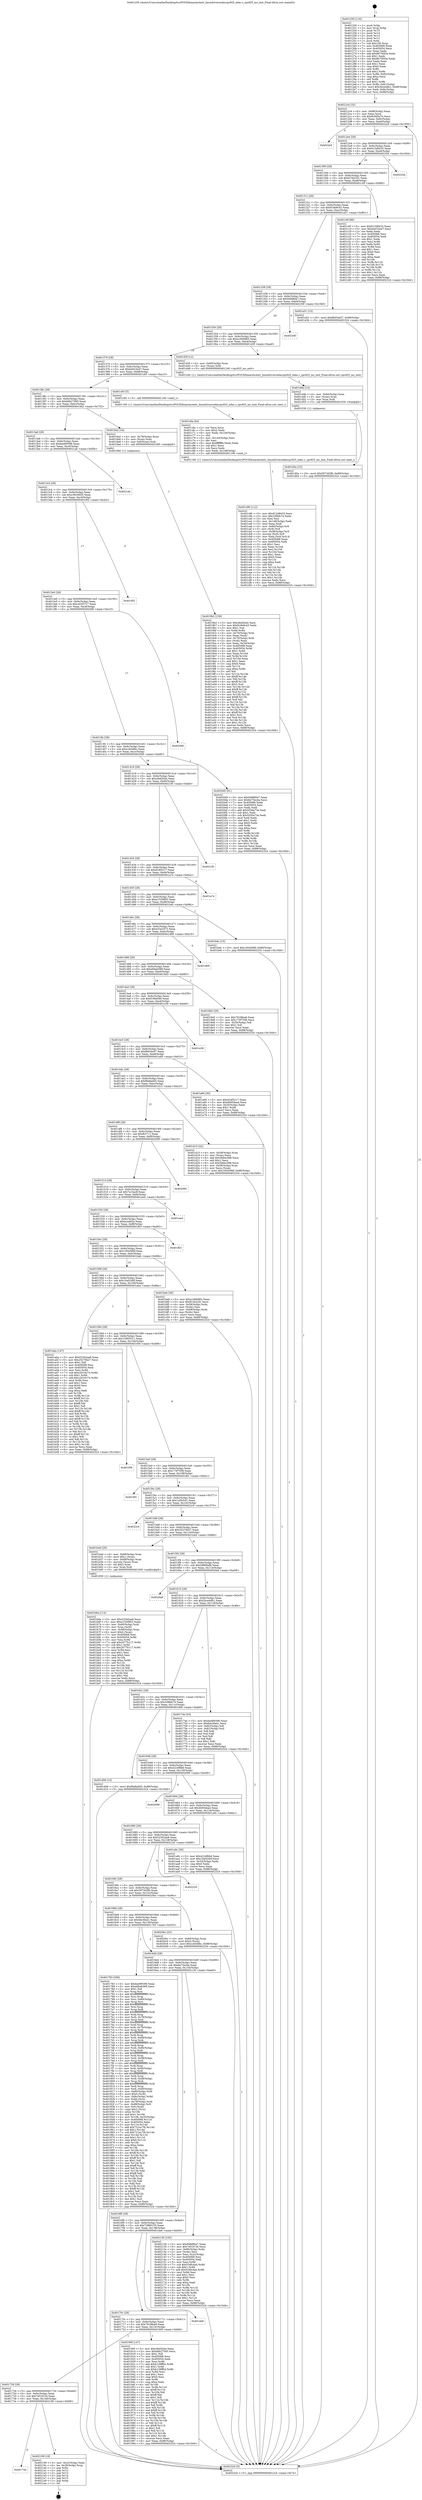 digraph "0x401250" {
  label = "0x401250 (/mnt/c/Users/mathe/Desktop/tcc/POCII/binaries/extr_linuxdriversedaccpc925_edac.c_cpc925_mc_exit_Final-ollvm.out::main(0))"
  labelloc = "t"
  node[shape=record]

  Entry [label="",width=0.3,height=0.3,shape=circle,fillcolor=black,style=filled]
  "0x4012c4" [label="{
     0x4012c4 [32]\l
     | [instrs]\l
     &nbsp;&nbsp;0x4012c4 \<+6\>: mov -0x88(%rbp),%eax\l
     &nbsp;&nbsp;0x4012ca \<+2\>: mov %eax,%ecx\l
     &nbsp;&nbsp;0x4012cc \<+6\>: sub $0x8c085a7b,%ecx\l
     &nbsp;&nbsp;0x4012d2 \<+6\>: mov %eax,-0x9c(%rbp)\l
     &nbsp;&nbsp;0x4012d8 \<+6\>: mov %ecx,-0xa0(%rbp)\l
     &nbsp;&nbsp;0x4012de \<+6\>: je 00000000004022e5 \<main+0x1095\>\l
  }"]
  "0x4022e5" [label="{
     0x4022e5\l
  }", style=dashed]
  "0x4012e4" [label="{
     0x4012e4 [28]\l
     | [instrs]\l
     &nbsp;&nbsp;0x4012e4 \<+5\>: jmp 00000000004012e9 \<main+0x99\>\l
     &nbsp;&nbsp;0x4012e9 \<+6\>: mov -0x9c(%rbp),%eax\l
     &nbsp;&nbsp;0x4012ef \<+5\>: sub $0x912d8433,%eax\l
     &nbsp;&nbsp;0x4012f4 \<+6\>: mov %eax,-0xa4(%rbp)\l
     &nbsp;&nbsp;0x4012fa \<+6\>: je 000000000040225d \<main+0x100d\>\l
  }"]
  Exit [label="",width=0.3,height=0.3,shape=circle,fillcolor=black,style=filled,peripheries=2]
  "0x40225d" [label="{
     0x40225d\l
  }", style=dashed]
  "0x401300" [label="{
     0x401300 [28]\l
     | [instrs]\l
     &nbsp;&nbsp;0x401300 \<+5\>: jmp 0000000000401305 \<main+0xb5\>\l
     &nbsp;&nbsp;0x401305 \<+6\>: mov -0x9c(%rbp),%eax\l
     &nbsp;&nbsp;0x40130b \<+5\>: sub $0x915b22f1,%eax\l
     &nbsp;&nbsp;0x401310 \<+6\>: mov %eax,-0xa8(%rbp)\l
     &nbsp;&nbsp;0x401316 \<+6\>: je 0000000000401c0f \<main+0x9bf\>\l
  }"]
  "0x401744" [label="{
     0x401744\l
  }", style=dashed]
  "0x401c0f" [label="{
     0x401c0f [86]\l
     | [instrs]\l
     &nbsp;&nbsp;0x401c0f \<+5\>: mov $0x912d8433,%eax\l
     &nbsp;&nbsp;0x401c14 \<+5\>: mov $0xb4d10a47,%ecx\l
     &nbsp;&nbsp;0x401c19 \<+2\>: xor %edx,%edx\l
     &nbsp;&nbsp;0x401c1b \<+7\>: mov 0x405068,%esi\l
     &nbsp;&nbsp;0x401c22 \<+7\>: mov 0x405054,%edi\l
     &nbsp;&nbsp;0x401c29 \<+3\>: sub $0x1,%edx\l
     &nbsp;&nbsp;0x401c2c \<+3\>: mov %esi,%r8d\l
     &nbsp;&nbsp;0x401c2f \<+3\>: add %edx,%r8d\l
     &nbsp;&nbsp;0x401c32 \<+4\>: imul %r8d,%esi\l
     &nbsp;&nbsp;0x401c36 \<+3\>: and $0x1,%esi\l
     &nbsp;&nbsp;0x401c39 \<+3\>: cmp $0x0,%esi\l
     &nbsp;&nbsp;0x401c3c \<+4\>: sete %r9b\l
     &nbsp;&nbsp;0x401c40 \<+3\>: cmp $0xa,%edi\l
     &nbsp;&nbsp;0x401c43 \<+4\>: setl %r10b\l
     &nbsp;&nbsp;0x401c47 \<+3\>: mov %r9b,%r11b\l
     &nbsp;&nbsp;0x401c4a \<+3\>: and %r10b,%r11b\l
     &nbsp;&nbsp;0x401c4d \<+3\>: xor %r10b,%r9b\l
     &nbsp;&nbsp;0x401c50 \<+3\>: or %r9b,%r11b\l
     &nbsp;&nbsp;0x401c53 \<+4\>: test $0x1,%r11b\l
     &nbsp;&nbsp;0x401c57 \<+3\>: cmovne %ecx,%eax\l
     &nbsp;&nbsp;0x401c5a \<+6\>: mov %eax,-0x88(%rbp)\l
     &nbsp;&nbsp;0x401c60 \<+5\>: jmp 0000000000402324 \<main+0x10d4\>\l
  }"]
  "0x40131c" [label="{
     0x40131c [28]\l
     | [instrs]\l
     &nbsp;&nbsp;0x40131c \<+5\>: jmp 0000000000401321 \<main+0xd1\>\l
     &nbsp;&nbsp;0x401321 \<+6\>: mov -0x9c(%rbp),%eax\l
     &nbsp;&nbsp;0x401327 \<+5\>: sub $0x918e9c43,%eax\l
     &nbsp;&nbsp;0x40132c \<+6\>: mov %eax,-0xac(%rbp)\l
     &nbsp;&nbsp;0x401332 \<+6\>: je 0000000000401a51 \<main+0x801\>\l
  }"]
  "0x402199" [label="{
     0x402199 [18]\l
     | [instrs]\l
     &nbsp;&nbsp;0x402199 \<+3\>: mov -0x2c(%rbp),%eax\l
     &nbsp;&nbsp;0x40219c \<+4\>: lea -0x28(%rbp),%rsp\l
     &nbsp;&nbsp;0x4021a0 \<+1\>: pop %rbx\l
     &nbsp;&nbsp;0x4021a1 \<+2\>: pop %r12\l
     &nbsp;&nbsp;0x4021a3 \<+2\>: pop %r13\l
     &nbsp;&nbsp;0x4021a5 \<+2\>: pop %r14\l
     &nbsp;&nbsp;0x4021a7 \<+2\>: pop %r15\l
     &nbsp;&nbsp;0x4021a9 \<+1\>: pop %rbp\l
     &nbsp;&nbsp;0x4021aa \<+1\>: ret\l
  }"]
  "0x401a51" [label="{
     0x401a51 [15]\l
     | [instrs]\l
     &nbsp;&nbsp;0x401a51 \<+10\>: movl $0xf8454e57,-0x88(%rbp)\l
     &nbsp;&nbsp;0x401a5b \<+5\>: jmp 0000000000402324 \<main+0x10d4\>\l
  }"]
  "0x401338" [label="{
     0x401338 [28]\l
     | [instrs]\l
     &nbsp;&nbsp;0x401338 \<+5\>: jmp 000000000040133d \<main+0xed\>\l
     &nbsp;&nbsp;0x40133d \<+6\>: mov -0x9c(%rbp),%eax\l
     &nbsp;&nbsp;0x401343 \<+5\>: sub $0x94fd80a7,%eax\l
     &nbsp;&nbsp;0x401348 \<+6\>: mov %eax,-0xb0(%rbp)\l
     &nbsp;&nbsp;0x40134e \<+6\>: je 000000000040230f \<main+0x10bf\>\l
  }"]
  "0x401d5a" [label="{
     0x401d5a [15]\l
     | [instrs]\l
     &nbsp;&nbsp;0x401d5a \<+10\>: movl $0x5973d2f6,-0x88(%rbp)\l
     &nbsp;&nbsp;0x401d64 \<+5\>: jmp 0000000000402324 \<main+0x10d4\>\l
  }"]
  "0x40230f" [label="{
     0x40230f\l
  }", style=dashed]
  "0x401354" [label="{
     0x401354 [28]\l
     | [instrs]\l
     &nbsp;&nbsp;0x401354 \<+5\>: jmp 0000000000401359 \<main+0x109\>\l
     &nbsp;&nbsp;0x401359 \<+6\>: mov -0x9c(%rbp),%eax\l
     &nbsp;&nbsp;0x40135f \<+5\>: sub $0xa1606965,%eax\l
     &nbsp;&nbsp;0x401364 \<+6\>: mov %eax,-0xb4(%rbp)\l
     &nbsp;&nbsp;0x40136a \<+6\>: je 0000000000401d3f \<main+0xaef\>\l
  }"]
  "0x401d4b" [label="{
     0x401d4b [15]\l
     | [instrs]\l
     &nbsp;&nbsp;0x401d4b \<+4\>: mov -0x60(%rbp),%rax\l
     &nbsp;&nbsp;0x401d4f \<+3\>: mov (%rax),%rax\l
     &nbsp;&nbsp;0x401d52 \<+3\>: mov %rax,%rdi\l
     &nbsp;&nbsp;0x401d55 \<+5\>: call 0000000000401030 \<free@plt\>\l
     | [calls]\l
     &nbsp;&nbsp;0x401030 \{1\} (unknown)\l
  }"]
  "0x401d3f" [label="{
     0x401d3f [12]\l
     | [instrs]\l
     &nbsp;&nbsp;0x401d3f \<+4\>: mov -0x60(%rbp),%rax\l
     &nbsp;&nbsp;0x401d43 \<+3\>: mov (%rax),%rdi\l
     &nbsp;&nbsp;0x401d46 \<+5\>: call 0000000000401240 \<cpc925_mc_exit\>\l
     | [calls]\l
     &nbsp;&nbsp;0x401240 \{1\} (/mnt/c/Users/mathe/Desktop/tcc/POCII/binaries/extr_linuxdriversedaccpc925_edac.c_cpc925_mc_exit_Final-ollvm.out::cpc925_mc_exit)\l
  }"]
  "0x401370" [label="{
     0x401370 [28]\l
     | [instrs]\l
     &nbsp;&nbsp;0x401370 \<+5\>: jmp 0000000000401375 \<main+0x125\>\l
     &nbsp;&nbsp;0x401375 \<+6\>: mov -0x9c(%rbp),%eax\l
     &nbsp;&nbsp;0x40137b \<+5\>: sub $0xb4d10a47,%eax\l
     &nbsp;&nbsp;0x401380 \<+6\>: mov %eax,-0xb8(%rbp)\l
     &nbsp;&nbsp;0x401386 \<+6\>: je 0000000000401c65 \<main+0xa15\>\l
  }"]
  "0x401c96" [label="{
     0x401c96 [112]\l
     | [instrs]\l
     &nbsp;&nbsp;0x401c96 \<+5\>: mov $0x912d8433,%ecx\l
     &nbsp;&nbsp;0x401c9b \<+5\>: mov $0x338bfc7e,%edx\l
     &nbsp;&nbsp;0x401ca0 \<+2\>: xor %esi,%esi\l
     &nbsp;&nbsp;0x401ca2 \<+6\>: mov -0x148(%rbp),%edi\l
     &nbsp;&nbsp;0x401ca8 \<+3\>: imul %eax,%edi\l
     &nbsp;&nbsp;0x401cab \<+4\>: mov -0x60(%rbp),%r8\l
     &nbsp;&nbsp;0x401caf \<+3\>: mov (%r8),%r8\l
     &nbsp;&nbsp;0x401cb2 \<+4\>: mov -0x58(%rbp),%r9\l
     &nbsp;&nbsp;0x401cb6 \<+3\>: movslq (%r9),%r9\l
     &nbsp;&nbsp;0x401cb9 \<+4\>: mov %edi,(%r8,%r9,4)\l
     &nbsp;&nbsp;0x401cbd \<+7\>: mov 0x405068,%eax\l
     &nbsp;&nbsp;0x401cc4 \<+7\>: mov 0x405054,%edi\l
     &nbsp;&nbsp;0x401ccb \<+3\>: sub $0x1,%esi\l
     &nbsp;&nbsp;0x401cce \<+3\>: mov %eax,%r10d\l
     &nbsp;&nbsp;0x401cd1 \<+3\>: add %esi,%r10d\l
     &nbsp;&nbsp;0x401cd4 \<+4\>: imul %r10d,%eax\l
     &nbsp;&nbsp;0x401cd8 \<+3\>: and $0x1,%eax\l
     &nbsp;&nbsp;0x401cdb \<+3\>: cmp $0x0,%eax\l
     &nbsp;&nbsp;0x401cde \<+4\>: sete %r11b\l
     &nbsp;&nbsp;0x401ce2 \<+3\>: cmp $0xa,%edi\l
     &nbsp;&nbsp;0x401ce5 \<+3\>: setl %bl\l
     &nbsp;&nbsp;0x401ce8 \<+3\>: mov %r11b,%r14b\l
     &nbsp;&nbsp;0x401ceb \<+3\>: and %bl,%r14b\l
     &nbsp;&nbsp;0x401cee \<+3\>: xor %bl,%r11b\l
     &nbsp;&nbsp;0x401cf1 \<+3\>: or %r11b,%r14b\l
     &nbsp;&nbsp;0x401cf4 \<+4\>: test $0x1,%r14b\l
     &nbsp;&nbsp;0x401cf8 \<+3\>: cmovne %edx,%ecx\l
     &nbsp;&nbsp;0x401cfb \<+6\>: mov %ecx,-0x88(%rbp)\l
     &nbsp;&nbsp;0x401d01 \<+5\>: jmp 0000000000402324 \<main+0x10d4\>\l
  }"]
  "0x401c65" [label="{
     0x401c65 [5]\l
     | [instrs]\l
     &nbsp;&nbsp;0x401c65 \<+5\>: call 0000000000401160 \<next_i\>\l
     | [calls]\l
     &nbsp;&nbsp;0x401160 \{1\} (/mnt/c/Users/mathe/Desktop/tcc/POCII/binaries/extr_linuxdriversedaccpc925_edac.c_cpc925_mc_exit_Final-ollvm.out::next_i)\l
  }"]
  "0x40138c" [label="{
     0x40138c [28]\l
     | [instrs]\l
     &nbsp;&nbsp;0x40138c \<+5\>: jmp 0000000000401391 \<main+0x141\>\l
     &nbsp;&nbsp;0x401391 \<+6\>: mov -0x9c(%rbp),%eax\l
     &nbsp;&nbsp;0x401397 \<+5\>: sub $0xb6b27565,%eax\l
     &nbsp;&nbsp;0x40139c \<+6\>: mov %eax,-0xbc(%rbp)\l
     &nbsp;&nbsp;0x4013a2 \<+6\>: je 00000000004019a2 \<main+0x752\>\l
  }"]
  "0x401c6a" [label="{
     0x401c6a [44]\l
     | [instrs]\l
     &nbsp;&nbsp;0x401c6a \<+2\>: xor %ecx,%ecx\l
     &nbsp;&nbsp;0x401c6c \<+5\>: mov $0x2,%edx\l
     &nbsp;&nbsp;0x401c71 \<+6\>: mov %edx,-0x144(%rbp)\l
     &nbsp;&nbsp;0x401c77 \<+1\>: cltd\l
     &nbsp;&nbsp;0x401c78 \<+6\>: mov -0x144(%rbp),%esi\l
     &nbsp;&nbsp;0x401c7e \<+2\>: idiv %esi\l
     &nbsp;&nbsp;0x401c80 \<+6\>: imul $0xfffffffe,%edx,%edx\l
     &nbsp;&nbsp;0x401c86 \<+3\>: sub $0x1,%ecx\l
     &nbsp;&nbsp;0x401c89 \<+2\>: sub %ecx,%edx\l
     &nbsp;&nbsp;0x401c8b \<+6\>: mov %edx,-0x148(%rbp)\l
     &nbsp;&nbsp;0x401c91 \<+5\>: call 0000000000401160 \<next_i\>\l
     | [calls]\l
     &nbsp;&nbsp;0x401160 \{1\} (/mnt/c/Users/mathe/Desktop/tcc/POCII/binaries/extr_linuxdriversedaccpc925_edac.c_cpc925_mc_exit_Final-ollvm.out::next_i)\l
  }"]
  "0x4019a2" [label="{
     0x4019a2 [16]\l
     | [instrs]\l
     &nbsp;&nbsp;0x4019a2 \<+4\>: mov -0x78(%rbp),%rax\l
     &nbsp;&nbsp;0x4019a6 \<+3\>: mov (%rax),%rax\l
     &nbsp;&nbsp;0x4019a9 \<+4\>: mov 0x8(%rax),%rdi\l
     &nbsp;&nbsp;0x4019ad \<+5\>: call 0000000000401060 \<atoi@plt\>\l
     | [calls]\l
     &nbsp;&nbsp;0x401060 \{1\} (unknown)\l
  }"]
  "0x4013a8" [label="{
     0x4013a8 [28]\l
     | [instrs]\l
     &nbsp;&nbsp;0x4013a8 \<+5\>: jmp 00000000004013ad \<main+0x15d\>\l
     &nbsp;&nbsp;0x4013ad \<+6\>: mov -0x9c(%rbp),%eax\l
     &nbsp;&nbsp;0x4013b3 \<+5\>: sub $0xbed99396,%eax\l
     &nbsp;&nbsp;0x4013b8 \<+6\>: mov %eax,-0xc0(%rbp)\l
     &nbsp;&nbsp;0x4013be \<+6\>: je 00000000004021ab \<main+0xf5b\>\l
  }"]
  "0x401b6a" [label="{
     0x401b6a [114]\l
     | [instrs]\l
     &nbsp;&nbsp;0x401b6a \<+5\>: mov $0x52302ae8,%ecx\l
     &nbsp;&nbsp;0x401b6f \<+5\>: mov $0xe1529903,%edx\l
     &nbsp;&nbsp;0x401b74 \<+4\>: mov -0x60(%rbp),%rdi\l
     &nbsp;&nbsp;0x401b78 \<+3\>: mov %rax,(%rdi)\l
     &nbsp;&nbsp;0x401b7b \<+4\>: mov -0x58(%rbp),%rax\l
     &nbsp;&nbsp;0x401b7f \<+6\>: movl $0x0,(%rax)\l
     &nbsp;&nbsp;0x401b85 \<+7\>: mov 0x405068,%esi\l
     &nbsp;&nbsp;0x401b8c \<+8\>: mov 0x405054,%r8d\l
     &nbsp;&nbsp;0x401b94 \<+3\>: mov %esi,%r9d\l
     &nbsp;&nbsp;0x401b97 \<+7\>: add $0x2077b117,%r9d\l
     &nbsp;&nbsp;0x401b9e \<+4\>: sub $0x1,%r9d\l
     &nbsp;&nbsp;0x401ba2 \<+7\>: sub $0x2077b117,%r9d\l
     &nbsp;&nbsp;0x401ba9 \<+4\>: imul %r9d,%esi\l
     &nbsp;&nbsp;0x401bad \<+3\>: and $0x1,%esi\l
     &nbsp;&nbsp;0x401bb0 \<+3\>: cmp $0x0,%esi\l
     &nbsp;&nbsp;0x401bb3 \<+4\>: sete %r10b\l
     &nbsp;&nbsp;0x401bb7 \<+4\>: cmp $0xa,%r8d\l
     &nbsp;&nbsp;0x401bbb \<+4\>: setl %r11b\l
     &nbsp;&nbsp;0x401bbf \<+3\>: mov %r10b,%bl\l
     &nbsp;&nbsp;0x401bc2 \<+3\>: and %r11b,%bl\l
     &nbsp;&nbsp;0x401bc5 \<+3\>: xor %r11b,%r10b\l
     &nbsp;&nbsp;0x401bc8 \<+3\>: or %r10b,%bl\l
     &nbsp;&nbsp;0x401bcb \<+3\>: test $0x1,%bl\l
     &nbsp;&nbsp;0x401bce \<+3\>: cmovne %edx,%ecx\l
     &nbsp;&nbsp;0x401bd1 \<+6\>: mov %ecx,-0x88(%rbp)\l
     &nbsp;&nbsp;0x401bd7 \<+5\>: jmp 0000000000402324 \<main+0x10d4\>\l
  }"]
  "0x4021ab" [label="{
     0x4021ab\l
  }", style=dashed]
  "0x4013c4" [label="{
     0x4013c4 [28]\l
     | [instrs]\l
     &nbsp;&nbsp;0x4013c4 \<+5\>: jmp 00000000004013c9 \<main+0x179\>\l
     &nbsp;&nbsp;0x4013c9 \<+6\>: mov -0x9c(%rbp),%eax\l
     &nbsp;&nbsp;0x4013cf \<+5\>: sub $0xc3634925,%eax\l
     &nbsp;&nbsp;0x4013d4 \<+6\>: mov %eax,-0xc4(%rbp)\l
     &nbsp;&nbsp;0x4013da \<+6\>: je 0000000000401f02 \<main+0xcb2\>\l
  }"]
  "0x4019b2" [label="{
     0x4019b2 [159]\l
     | [instrs]\l
     &nbsp;&nbsp;0x4019b2 \<+5\>: mov $0xcfed2b44,%ecx\l
     &nbsp;&nbsp;0x4019b7 \<+5\>: mov $0x918e9c43,%edx\l
     &nbsp;&nbsp;0x4019bc \<+3\>: mov $0x1,%sil\l
     &nbsp;&nbsp;0x4019bf \<+3\>: xor %r8d,%r8d\l
     &nbsp;&nbsp;0x4019c2 \<+4\>: mov -0x70(%rbp),%rdi\l
     &nbsp;&nbsp;0x4019c6 \<+2\>: mov %eax,(%rdi)\l
     &nbsp;&nbsp;0x4019c8 \<+4\>: mov -0x70(%rbp),%rdi\l
     &nbsp;&nbsp;0x4019cc \<+2\>: mov (%rdi),%eax\l
     &nbsp;&nbsp;0x4019ce \<+3\>: mov %eax,-0x34(%rbp)\l
     &nbsp;&nbsp;0x4019d1 \<+7\>: mov 0x405068,%eax\l
     &nbsp;&nbsp;0x4019d8 \<+8\>: mov 0x405054,%r9d\l
     &nbsp;&nbsp;0x4019e0 \<+4\>: sub $0x1,%r8d\l
     &nbsp;&nbsp;0x4019e4 \<+3\>: mov %eax,%r10d\l
     &nbsp;&nbsp;0x4019e7 \<+3\>: add %r8d,%r10d\l
     &nbsp;&nbsp;0x4019ea \<+4\>: imul %r10d,%eax\l
     &nbsp;&nbsp;0x4019ee \<+3\>: and $0x1,%eax\l
     &nbsp;&nbsp;0x4019f1 \<+3\>: cmp $0x0,%eax\l
     &nbsp;&nbsp;0x4019f4 \<+4\>: sete %r11b\l
     &nbsp;&nbsp;0x4019f8 \<+4\>: cmp $0xa,%r9d\l
     &nbsp;&nbsp;0x4019fc \<+3\>: setl %bl\l
     &nbsp;&nbsp;0x4019ff \<+3\>: mov %r11b,%r14b\l
     &nbsp;&nbsp;0x401a02 \<+4\>: xor $0xff,%r14b\l
     &nbsp;&nbsp;0x401a06 \<+3\>: mov %bl,%r15b\l
     &nbsp;&nbsp;0x401a09 \<+4\>: xor $0xff,%r15b\l
     &nbsp;&nbsp;0x401a0d \<+4\>: xor $0x1,%sil\l
     &nbsp;&nbsp;0x401a11 \<+3\>: mov %r14b,%r12b\l
     &nbsp;&nbsp;0x401a14 \<+4\>: and $0xff,%r12b\l
     &nbsp;&nbsp;0x401a18 \<+3\>: and %sil,%r11b\l
     &nbsp;&nbsp;0x401a1b \<+3\>: mov %r15b,%r13b\l
     &nbsp;&nbsp;0x401a1e \<+4\>: and $0xff,%r13b\l
     &nbsp;&nbsp;0x401a22 \<+3\>: and %sil,%bl\l
     &nbsp;&nbsp;0x401a25 \<+3\>: or %r11b,%r12b\l
     &nbsp;&nbsp;0x401a28 \<+3\>: or %bl,%r13b\l
     &nbsp;&nbsp;0x401a2b \<+3\>: xor %r13b,%r12b\l
     &nbsp;&nbsp;0x401a2e \<+3\>: or %r15b,%r14b\l
     &nbsp;&nbsp;0x401a31 \<+4\>: xor $0xff,%r14b\l
     &nbsp;&nbsp;0x401a35 \<+4\>: or $0x1,%sil\l
     &nbsp;&nbsp;0x401a39 \<+3\>: and %sil,%r14b\l
     &nbsp;&nbsp;0x401a3c \<+3\>: or %r14b,%r12b\l
     &nbsp;&nbsp;0x401a3f \<+4\>: test $0x1,%r12b\l
     &nbsp;&nbsp;0x401a43 \<+3\>: cmovne %edx,%ecx\l
     &nbsp;&nbsp;0x401a46 \<+6\>: mov %ecx,-0x88(%rbp)\l
     &nbsp;&nbsp;0x401a4c \<+5\>: jmp 0000000000402324 \<main+0x10d4\>\l
  }"]
  "0x401f02" [label="{
     0x401f02\l
  }", style=dashed]
  "0x4013e0" [label="{
     0x4013e0 [28]\l
     | [instrs]\l
     &nbsp;&nbsp;0x4013e0 \<+5\>: jmp 00000000004013e5 \<main+0x195\>\l
     &nbsp;&nbsp;0x4013e5 \<+6\>: mov -0x9c(%rbp),%eax\l
     &nbsp;&nbsp;0x4013eb \<+5\>: sub $0xc42057c7,%eax\l
     &nbsp;&nbsp;0x4013f0 \<+6\>: mov %eax,-0xc8(%rbp)\l
     &nbsp;&nbsp;0x4013f6 \<+6\>: je 000000000040206f \<main+0xe1f\>\l
  }"]
  "0x401728" [label="{
     0x401728 [28]\l
     | [instrs]\l
     &nbsp;&nbsp;0x401728 \<+5\>: jmp 000000000040172d \<main+0x4dd\>\l
     &nbsp;&nbsp;0x40172d \<+6\>: mov -0x9c(%rbp),%eax\l
     &nbsp;&nbsp;0x401733 \<+5\>: sub $0x7ef19134,%eax\l
     &nbsp;&nbsp;0x401738 \<+6\>: mov %eax,-0x140(%rbp)\l
     &nbsp;&nbsp;0x40173e \<+6\>: je 0000000000402199 \<main+0xf49\>\l
  }"]
  "0x40206f" [label="{
     0x40206f\l
  }", style=dashed]
  "0x4013fc" [label="{
     0x4013fc [28]\l
     | [instrs]\l
     &nbsp;&nbsp;0x4013fc \<+5\>: jmp 0000000000401401 \<main+0x1b1\>\l
     &nbsp;&nbsp;0x401401 \<+6\>: mov -0x9c(%rbp),%eax\l
     &nbsp;&nbsp;0x401407 \<+5\>: sub $0xccb54fbc,%eax\l
     &nbsp;&nbsp;0x40140c \<+6\>: mov %eax,-0xcc(%rbp)\l
     &nbsp;&nbsp;0x401412 \<+6\>: je 00000000004020d5 \<main+0xe85\>\l
  }"]
  "0x40190f" [label="{
     0x40190f [147]\l
     | [instrs]\l
     &nbsp;&nbsp;0x40190f \<+5\>: mov $0xcfed2b44,%eax\l
     &nbsp;&nbsp;0x401914 \<+5\>: mov $0xb6b27565,%ecx\l
     &nbsp;&nbsp;0x401919 \<+2\>: mov $0x1,%dl\l
     &nbsp;&nbsp;0x40191b \<+7\>: mov 0x405068,%esi\l
     &nbsp;&nbsp;0x401922 \<+7\>: mov 0x405054,%edi\l
     &nbsp;&nbsp;0x401929 \<+3\>: mov %esi,%r8d\l
     &nbsp;&nbsp;0x40192c \<+7\>: add $0xb138ffb4,%r8d\l
     &nbsp;&nbsp;0x401933 \<+4\>: sub $0x1,%r8d\l
     &nbsp;&nbsp;0x401937 \<+7\>: sub $0xb138ffb4,%r8d\l
     &nbsp;&nbsp;0x40193e \<+4\>: imul %r8d,%esi\l
     &nbsp;&nbsp;0x401942 \<+3\>: and $0x1,%esi\l
     &nbsp;&nbsp;0x401945 \<+3\>: cmp $0x0,%esi\l
     &nbsp;&nbsp;0x401948 \<+4\>: sete %r9b\l
     &nbsp;&nbsp;0x40194c \<+3\>: cmp $0xa,%edi\l
     &nbsp;&nbsp;0x40194f \<+4\>: setl %r10b\l
     &nbsp;&nbsp;0x401953 \<+3\>: mov %r9b,%r11b\l
     &nbsp;&nbsp;0x401956 \<+4\>: xor $0xff,%r11b\l
     &nbsp;&nbsp;0x40195a \<+3\>: mov %r10b,%bl\l
     &nbsp;&nbsp;0x40195d \<+3\>: xor $0xff,%bl\l
     &nbsp;&nbsp;0x401960 \<+3\>: xor $0x1,%dl\l
     &nbsp;&nbsp;0x401963 \<+3\>: mov %r11b,%r14b\l
     &nbsp;&nbsp;0x401966 \<+4\>: and $0xff,%r14b\l
     &nbsp;&nbsp;0x40196a \<+3\>: and %dl,%r9b\l
     &nbsp;&nbsp;0x40196d \<+3\>: mov %bl,%r15b\l
     &nbsp;&nbsp;0x401970 \<+4\>: and $0xff,%r15b\l
     &nbsp;&nbsp;0x401974 \<+3\>: and %dl,%r10b\l
     &nbsp;&nbsp;0x401977 \<+3\>: or %r9b,%r14b\l
     &nbsp;&nbsp;0x40197a \<+3\>: or %r10b,%r15b\l
     &nbsp;&nbsp;0x40197d \<+3\>: xor %r15b,%r14b\l
     &nbsp;&nbsp;0x401980 \<+3\>: or %bl,%r11b\l
     &nbsp;&nbsp;0x401983 \<+4\>: xor $0xff,%r11b\l
     &nbsp;&nbsp;0x401987 \<+3\>: or $0x1,%dl\l
     &nbsp;&nbsp;0x40198a \<+3\>: and %dl,%r11b\l
     &nbsp;&nbsp;0x40198d \<+3\>: or %r11b,%r14b\l
     &nbsp;&nbsp;0x401990 \<+4\>: test $0x1,%r14b\l
     &nbsp;&nbsp;0x401994 \<+3\>: cmovne %ecx,%eax\l
     &nbsp;&nbsp;0x401997 \<+6\>: mov %eax,-0x88(%rbp)\l
     &nbsp;&nbsp;0x40199d \<+5\>: jmp 0000000000402324 \<main+0x10d4\>\l
  }"]
  "0x4020d5" [label="{
     0x4020d5 [91]\l
     | [instrs]\l
     &nbsp;&nbsp;0x4020d5 \<+5\>: mov $0x94fd80a7,%eax\l
     &nbsp;&nbsp;0x4020da \<+5\>: mov $0x6e75ecba,%ecx\l
     &nbsp;&nbsp;0x4020df \<+7\>: mov 0x405068,%edx\l
     &nbsp;&nbsp;0x4020e6 \<+7\>: mov 0x405054,%esi\l
     &nbsp;&nbsp;0x4020ed \<+2\>: mov %edx,%edi\l
     &nbsp;&nbsp;0x4020ef \<+6\>: add $0x5550a73e,%edi\l
     &nbsp;&nbsp;0x4020f5 \<+3\>: sub $0x1,%edi\l
     &nbsp;&nbsp;0x4020f8 \<+6\>: sub $0x5550a73e,%edi\l
     &nbsp;&nbsp;0x4020fe \<+3\>: imul %edi,%edx\l
     &nbsp;&nbsp;0x402101 \<+3\>: and $0x1,%edx\l
     &nbsp;&nbsp;0x402104 \<+3\>: cmp $0x0,%edx\l
     &nbsp;&nbsp;0x402107 \<+4\>: sete %r8b\l
     &nbsp;&nbsp;0x40210b \<+3\>: cmp $0xa,%esi\l
     &nbsp;&nbsp;0x40210e \<+4\>: setl %r9b\l
     &nbsp;&nbsp;0x402112 \<+3\>: mov %r8b,%r10b\l
     &nbsp;&nbsp;0x402115 \<+3\>: and %r9b,%r10b\l
     &nbsp;&nbsp;0x402118 \<+3\>: xor %r9b,%r8b\l
     &nbsp;&nbsp;0x40211b \<+3\>: or %r8b,%r10b\l
     &nbsp;&nbsp;0x40211e \<+4\>: test $0x1,%r10b\l
     &nbsp;&nbsp;0x402122 \<+3\>: cmovne %ecx,%eax\l
     &nbsp;&nbsp;0x402125 \<+6\>: mov %eax,-0x88(%rbp)\l
     &nbsp;&nbsp;0x40212b \<+5\>: jmp 0000000000402324 \<main+0x10d4\>\l
  }"]
  "0x401418" [label="{
     0x401418 [28]\l
     | [instrs]\l
     &nbsp;&nbsp;0x401418 \<+5\>: jmp 000000000040141d \<main+0x1cd\>\l
     &nbsp;&nbsp;0x40141d \<+6\>: mov -0x9c(%rbp),%eax\l
     &nbsp;&nbsp;0x401423 \<+5\>: sub $0xcfed2b44,%eax\l
     &nbsp;&nbsp;0x401428 \<+6\>: mov %eax,-0xd0(%rbp)\l
     &nbsp;&nbsp;0x40142e \<+6\>: je 00000000004021f0 \<main+0xfa0\>\l
  }"]
  "0x40170c" [label="{
     0x40170c [28]\l
     | [instrs]\l
     &nbsp;&nbsp;0x40170c \<+5\>: jmp 0000000000401711 \<main+0x4c1\>\l
     &nbsp;&nbsp;0x401711 \<+6\>: mov -0x9c(%rbp),%eax\l
     &nbsp;&nbsp;0x401717 \<+5\>: sub $0x791f6ba9,%eax\l
     &nbsp;&nbsp;0x40171c \<+6\>: mov %eax,-0x13c(%rbp)\l
     &nbsp;&nbsp;0x401722 \<+6\>: je 000000000040190f \<main+0x6bf\>\l
  }"]
  "0x4021f0" [label="{
     0x4021f0\l
  }", style=dashed]
  "0x401434" [label="{
     0x401434 [28]\l
     | [instrs]\l
     &nbsp;&nbsp;0x401434 \<+5\>: jmp 0000000000401439 \<main+0x1e9\>\l
     &nbsp;&nbsp;0x401439 \<+6\>: mov -0x9c(%rbp),%eax\l
     &nbsp;&nbsp;0x40143f \<+5\>: sub $0xd24f5217,%eax\l
     &nbsp;&nbsp;0x401444 \<+6\>: mov %eax,-0xd4(%rbp)\l
     &nbsp;&nbsp;0x40144a \<+6\>: je 0000000000401a7e \<main+0x82e\>\l
  }"]
  "0x401da6" [label="{
     0x401da6\l
  }", style=dashed]
  "0x401a7e" [label="{
     0x401a7e\l
  }", style=dashed]
  "0x401450" [label="{
     0x401450 [28]\l
     | [instrs]\l
     &nbsp;&nbsp;0x401450 \<+5\>: jmp 0000000000401455 \<main+0x205\>\l
     &nbsp;&nbsp;0x401455 \<+6\>: mov -0x9c(%rbp),%eax\l
     &nbsp;&nbsp;0x40145b \<+5\>: sub $0xe1529903,%eax\l
     &nbsp;&nbsp;0x401460 \<+6\>: mov %eax,-0xd8(%rbp)\l
     &nbsp;&nbsp;0x401466 \<+6\>: je 0000000000401bdc \<main+0x98c\>\l
  }"]
  "0x4016f0" [label="{
     0x4016f0 [28]\l
     | [instrs]\l
     &nbsp;&nbsp;0x4016f0 \<+5\>: jmp 00000000004016f5 \<main+0x4a5\>\l
     &nbsp;&nbsp;0x4016f5 \<+6\>: mov -0x9c(%rbp),%eax\l
     &nbsp;&nbsp;0x4016fb \<+5\>: sub $0x72880155,%eax\l
     &nbsp;&nbsp;0x401700 \<+6\>: mov %eax,-0x138(%rbp)\l
     &nbsp;&nbsp;0x401706 \<+6\>: je 0000000000401da6 \<main+0xb56\>\l
  }"]
  "0x401bdc" [label="{
     0x401bdc [15]\l
     | [instrs]\l
     &nbsp;&nbsp;0x401bdc \<+10\>: movl $0x1004596f,-0x88(%rbp)\l
     &nbsp;&nbsp;0x401be6 \<+5\>: jmp 0000000000402324 \<main+0x10d4\>\l
  }"]
  "0x40146c" [label="{
     0x40146c [28]\l
     | [instrs]\l
     &nbsp;&nbsp;0x40146c \<+5\>: jmp 0000000000401471 \<main+0x221\>\l
     &nbsp;&nbsp;0x401471 \<+6\>: mov -0x9c(%rbp),%eax\l
     &nbsp;&nbsp;0x401477 \<+5\>: sub $0xe33a3373,%eax\l
     &nbsp;&nbsp;0x40147c \<+6\>: mov %eax,-0xdc(%rbp)\l
     &nbsp;&nbsp;0x401482 \<+6\>: je 0000000000401d69 \<main+0xb19\>\l
  }"]
  "0x402130" [label="{
     0x402130 [105]\l
     | [instrs]\l
     &nbsp;&nbsp;0x402130 \<+5\>: mov $0x94fd80a7,%eax\l
     &nbsp;&nbsp;0x402135 \<+5\>: mov $0x7ef19134,%ecx\l
     &nbsp;&nbsp;0x40213a \<+4\>: mov -0x80(%rbp),%rdx\l
     &nbsp;&nbsp;0x40213e \<+2\>: mov (%rdx),%esi\l
     &nbsp;&nbsp;0x402140 \<+3\>: mov %esi,-0x2c(%rbp)\l
     &nbsp;&nbsp;0x402143 \<+7\>: mov 0x405068,%esi\l
     &nbsp;&nbsp;0x40214a \<+7\>: mov 0x405054,%edi\l
     &nbsp;&nbsp;0x402151 \<+3\>: mov %esi,%r8d\l
     &nbsp;&nbsp;0x402154 \<+7\>: sub $0x534fc4a4,%r8d\l
     &nbsp;&nbsp;0x40215b \<+4\>: sub $0x1,%r8d\l
     &nbsp;&nbsp;0x40215f \<+7\>: add $0x534fc4a4,%r8d\l
     &nbsp;&nbsp;0x402166 \<+4\>: imul %r8d,%esi\l
     &nbsp;&nbsp;0x40216a \<+3\>: and $0x1,%esi\l
     &nbsp;&nbsp;0x40216d \<+3\>: cmp $0x0,%esi\l
     &nbsp;&nbsp;0x402170 \<+4\>: sete %r9b\l
     &nbsp;&nbsp;0x402174 \<+3\>: cmp $0xa,%edi\l
     &nbsp;&nbsp;0x402177 \<+4\>: setl %r10b\l
     &nbsp;&nbsp;0x40217b \<+3\>: mov %r9b,%r11b\l
     &nbsp;&nbsp;0x40217e \<+3\>: and %r10b,%r11b\l
     &nbsp;&nbsp;0x402181 \<+3\>: xor %r10b,%r9b\l
     &nbsp;&nbsp;0x402184 \<+3\>: or %r9b,%r11b\l
     &nbsp;&nbsp;0x402187 \<+4\>: test $0x1,%r11b\l
     &nbsp;&nbsp;0x40218b \<+3\>: cmovne %ecx,%eax\l
     &nbsp;&nbsp;0x40218e \<+6\>: mov %eax,-0x88(%rbp)\l
     &nbsp;&nbsp;0x402194 \<+5\>: jmp 0000000000402324 \<main+0x10d4\>\l
  }"]
  "0x401d69" [label="{
     0x401d69\l
  }", style=dashed]
  "0x401488" [label="{
     0x401488 [28]\l
     | [instrs]\l
     &nbsp;&nbsp;0x401488 \<+5\>: jmp 000000000040148d \<main+0x23d\>\l
     &nbsp;&nbsp;0x40148d \<+6\>: mov -0x9c(%rbp),%eax\l
     &nbsp;&nbsp;0x401493 \<+5\>: sub $0xe6bab589,%eax\l
     &nbsp;&nbsp;0x401498 \<+6\>: mov %eax,-0xe0(%rbp)\l
     &nbsp;&nbsp;0x40149e \<+6\>: je 00000000004018d3 \<main+0x683\>\l
  }"]
  "0x4016d4" [label="{
     0x4016d4 [28]\l
     | [instrs]\l
     &nbsp;&nbsp;0x4016d4 \<+5\>: jmp 00000000004016d9 \<main+0x489\>\l
     &nbsp;&nbsp;0x4016d9 \<+6\>: mov -0x9c(%rbp),%eax\l
     &nbsp;&nbsp;0x4016df \<+5\>: sub $0x6e75ecba,%eax\l
     &nbsp;&nbsp;0x4016e4 \<+6\>: mov %eax,-0x134(%rbp)\l
     &nbsp;&nbsp;0x4016ea \<+6\>: je 0000000000402130 \<main+0xee0\>\l
  }"]
  "0x4018d3" [label="{
     0x4018d3 [30]\l
     | [instrs]\l
     &nbsp;&nbsp;0x4018d3 \<+5\>: mov $0x791f6ba9,%eax\l
     &nbsp;&nbsp;0x4018d8 \<+5\>: mov $0x173f7558,%ecx\l
     &nbsp;&nbsp;0x4018dd \<+3\>: mov -0x35(%rbp),%dl\l
     &nbsp;&nbsp;0x4018e0 \<+3\>: test $0x1,%dl\l
     &nbsp;&nbsp;0x4018e3 \<+3\>: cmovne %ecx,%eax\l
     &nbsp;&nbsp;0x4018e6 \<+6\>: mov %eax,-0x88(%rbp)\l
     &nbsp;&nbsp;0x4018ec \<+5\>: jmp 0000000000402324 \<main+0x10d4\>\l
  }"]
  "0x4014a4" [label="{
     0x4014a4 [28]\l
     | [instrs]\l
     &nbsp;&nbsp;0x4014a4 \<+5\>: jmp 00000000004014a9 \<main+0x259\>\l
     &nbsp;&nbsp;0x4014a9 \<+6\>: mov -0x9c(%rbp),%eax\l
     &nbsp;&nbsp;0x4014af \<+5\>: sub $0xf199e040,%eax\l
     &nbsp;&nbsp;0x4014b4 \<+6\>: mov %eax,-0xe4(%rbp)\l
     &nbsp;&nbsp;0x4014ba \<+6\>: je 0000000000401e39 \<main+0xbe9\>\l
  }"]
  "0x401783" [label="{
     0x401783 [336]\l
     | [instrs]\l
     &nbsp;&nbsp;0x401783 \<+5\>: mov $0xbed99396,%eax\l
     &nbsp;&nbsp;0x401788 \<+5\>: mov $0xe6bab589,%ecx\l
     &nbsp;&nbsp;0x40178d \<+2\>: mov $0x1,%dl\l
     &nbsp;&nbsp;0x40178f \<+3\>: mov %rsp,%rsi\l
     &nbsp;&nbsp;0x401792 \<+4\>: add $0xfffffffffffffff0,%rsi\l
     &nbsp;&nbsp;0x401796 \<+3\>: mov %rsi,%rsp\l
     &nbsp;&nbsp;0x401799 \<+4\>: mov %rsi,-0x80(%rbp)\l
     &nbsp;&nbsp;0x40179d \<+3\>: mov %rsp,%rsi\l
     &nbsp;&nbsp;0x4017a0 \<+4\>: add $0xfffffffffffffff0,%rsi\l
     &nbsp;&nbsp;0x4017a4 \<+3\>: mov %rsi,%rsp\l
     &nbsp;&nbsp;0x4017a7 \<+3\>: mov %rsp,%rdi\l
     &nbsp;&nbsp;0x4017aa \<+4\>: add $0xfffffffffffffff0,%rdi\l
     &nbsp;&nbsp;0x4017ae \<+3\>: mov %rdi,%rsp\l
     &nbsp;&nbsp;0x4017b1 \<+4\>: mov %rdi,-0x78(%rbp)\l
     &nbsp;&nbsp;0x4017b5 \<+3\>: mov %rsp,%rdi\l
     &nbsp;&nbsp;0x4017b8 \<+4\>: add $0xfffffffffffffff0,%rdi\l
     &nbsp;&nbsp;0x4017bc \<+3\>: mov %rdi,%rsp\l
     &nbsp;&nbsp;0x4017bf \<+4\>: mov %rdi,-0x70(%rbp)\l
     &nbsp;&nbsp;0x4017c3 \<+3\>: mov %rsp,%rdi\l
     &nbsp;&nbsp;0x4017c6 \<+4\>: add $0xfffffffffffffff0,%rdi\l
     &nbsp;&nbsp;0x4017ca \<+3\>: mov %rdi,%rsp\l
     &nbsp;&nbsp;0x4017cd \<+4\>: mov %rdi,-0x68(%rbp)\l
     &nbsp;&nbsp;0x4017d1 \<+3\>: mov %rsp,%rdi\l
     &nbsp;&nbsp;0x4017d4 \<+4\>: add $0xfffffffffffffff0,%rdi\l
     &nbsp;&nbsp;0x4017d8 \<+3\>: mov %rdi,%rsp\l
     &nbsp;&nbsp;0x4017db \<+4\>: mov %rdi,-0x60(%rbp)\l
     &nbsp;&nbsp;0x4017df \<+3\>: mov %rsp,%rdi\l
     &nbsp;&nbsp;0x4017e2 \<+4\>: add $0xfffffffffffffff0,%rdi\l
     &nbsp;&nbsp;0x4017e6 \<+3\>: mov %rdi,%rsp\l
     &nbsp;&nbsp;0x4017e9 \<+4\>: mov %rdi,-0x58(%rbp)\l
     &nbsp;&nbsp;0x4017ed \<+3\>: mov %rsp,%rdi\l
     &nbsp;&nbsp;0x4017f0 \<+4\>: add $0xfffffffffffffff0,%rdi\l
     &nbsp;&nbsp;0x4017f4 \<+3\>: mov %rdi,%rsp\l
     &nbsp;&nbsp;0x4017f7 \<+4\>: mov %rdi,-0x50(%rbp)\l
     &nbsp;&nbsp;0x4017fb \<+3\>: mov %rsp,%rdi\l
     &nbsp;&nbsp;0x4017fe \<+4\>: add $0xfffffffffffffff0,%rdi\l
     &nbsp;&nbsp;0x401802 \<+3\>: mov %rdi,%rsp\l
     &nbsp;&nbsp;0x401805 \<+4\>: mov %rdi,-0x48(%rbp)\l
     &nbsp;&nbsp;0x401809 \<+3\>: mov %rsp,%rdi\l
     &nbsp;&nbsp;0x40180c \<+4\>: add $0xfffffffffffffff0,%rdi\l
     &nbsp;&nbsp;0x401810 \<+3\>: mov %rdi,%rsp\l
     &nbsp;&nbsp;0x401813 \<+4\>: mov %rdi,-0x40(%rbp)\l
     &nbsp;&nbsp;0x401817 \<+4\>: mov -0x80(%rbp),%rdi\l
     &nbsp;&nbsp;0x40181b \<+6\>: movl $0x0,(%rdi)\l
     &nbsp;&nbsp;0x401821 \<+7\>: mov -0x8c(%rbp),%r8d\l
     &nbsp;&nbsp;0x401828 \<+3\>: mov %r8d,(%rsi)\l
     &nbsp;&nbsp;0x40182b \<+4\>: mov -0x78(%rbp),%rdi\l
     &nbsp;&nbsp;0x40182f \<+7\>: mov -0x98(%rbp),%r9\l
     &nbsp;&nbsp;0x401836 \<+3\>: mov %r9,(%rdi)\l
     &nbsp;&nbsp;0x401839 \<+3\>: cmpl $0x2,(%rsi)\l
     &nbsp;&nbsp;0x40183c \<+4\>: setne %r10b\l
     &nbsp;&nbsp;0x401840 \<+4\>: and $0x1,%r10b\l
     &nbsp;&nbsp;0x401844 \<+4\>: mov %r10b,-0x35(%rbp)\l
     &nbsp;&nbsp;0x401848 \<+8\>: mov 0x405068,%r11d\l
     &nbsp;&nbsp;0x401850 \<+7\>: mov 0x405054,%ebx\l
     &nbsp;&nbsp;0x401857 \<+3\>: mov %r11d,%r14d\l
     &nbsp;&nbsp;0x40185a \<+7\>: add $0x721ac7f4,%r14d\l
     &nbsp;&nbsp;0x401861 \<+4\>: sub $0x1,%r14d\l
     &nbsp;&nbsp;0x401865 \<+7\>: sub $0x721ac7f4,%r14d\l
     &nbsp;&nbsp;0x40186c \<+4\>: imul %r14d,%r11d\l
     &nbsp;&nbsp;0x401870 \<+4\>: and $0x1,%r11d\l
     &nbsp;&nbsp;0x401874 \<+4\>: cmp $0x0,%r11d\l
     &nbsp;&nbsp;0x401878 \<+4\>: sete %r10b\l
     &nbsp;&nbsp;0x40187c \<+3\>: cmp $0xa,%ebx\l
     &nbsp;&nbsp;0x40187f \<+4\>: setl %r15b\l
     &nbsp;&nbsp;0x401883 \<+3\>: mov %r10b,%r12b\l
     &nbsp;&nbsp;0x401886 \<+4\>: xor $0xff,%r12b\l
     &nbsp;&nbsp;0x40188a \<+3\>: mov %r15b,%r13b\l
     &nbsp;&nbsp;0x40188d \<+4\>: xor $0xff,%r13b\l
     &nbsp;&nbsp;0x401891 \<+3\>: xor $0x1,%dl\l
     &nbsp;&nbsp;0x401894 \<+3\>: mov %r12b,%sil\l
     &nbsp;&nbsp;0x401897 \<+4\>: and $0xff,%sil\l
     &nbsp;&nbsp;0x40189b \<+3\>: and %dl,%r10b\l
     &nbsp;&nbsp;0x40189e \<+3\>: mov %r13b,%dil\l
     &nbsp;&nbsp;0x4018a1 \<+4\>: and $0xff,%dil\l
     &nbsp;&nbsp;0x4018a5 \<+3\>: and %dl,%r15b\l
     &nbsp;&nbsp;0x4018a8 \<+3\>: or %r10b,%sil\l
     &nbsp;&nbsp;0x4018ab \<+3\>: or %r15b,%dil\l
     &nbsp;&nbsp;0x4018ae \<+3\>: xor %dil,%sil\l
     &nbsp;&nbsp;0x4018b1 \<+3\>: or %r13b,%r12b\l
     &nbsp;&nbsp;0x4018b4 \<+4\>: xor $0xff,%r12b\l
     &nbsp;&nbsp;0x4018b8 \<+3\>: or $0x1,%dl\l
     &nbsp;&nbsp;0x4018bb \<+3\>: and %dl,%r12b\l
     &nbsp;&nbsp;0x4018be \<+3\>: or %r12b,%sil\l
     &nbsp;&nbsp;0x4018c1 \<+4\>: test $0x1,%sil\l
     &nbsp;&nbsp;0x4018c5 \<+3\>: cmovne %ecx,%eax\l
     &nbsp;&nbsp;0x4018c8 \<+6\>: mov %eax,-0x88(%rbp)\l
     &nbsp;&nbsp;0x4018ce \<+5\>: jmp 0000000000402324 \<main+0x10d4\>\l
  }"]
  "0x401e39" [label="{
     0x401e39\l
  }", style=dashed]
  "0x4014c0" [label="{
     0x4014c0 [28]\l
     | [instrs]\l
     &nbsp;&nbsp;0x4014c0 \<+5\>: jmp 00000000004014c5 \<main+0x275\>\l
     &nbsp;&nbsp;0x4014c5 \<+6\>: mov -0x9c(%rbp),%eax\l
     &nbsp;&nbsp;0x4014cb \<+5\>: sub $0xf8454e57,%eax\l
     &nbsp;&nbsp;0x4014d0 \<+6\>: mov %eax,-0xe8(%rbp)\l
     &nbsp;&nbsp;0x4014d6 \<+6\>: je 0000000000401a60 \<main+0x810\>\l
  }"]
  "0x4016b8" [label="{
     0x4016b8 [28]\l
     | [instrs]\l
     &nbsp;&nbsp;0x4016b8 \<+5\>: jmp 00000000004016bd \<main+0x46d\>\l
     &nbsp;&nbsp;0x4016bd \<+6\>: mov -0x9c(%rbp),%eax\l
     &nbsp;&nbsp;0x4016c3 \<+5\>: sub $0x6dc5fa41,%eax\l
     &nbsp;&nbsp;0x4016c8 \<+6\>: mov %eax,-0x130(%rbp)\l
     &nbsp;&nbsp;0x4016ce \<+6\>: je 0000000000401783 \<main+0x533\>\l
  }"]
  "0x401a60" [label="{
     0x401a60 [30]\l
     | [instrs]\l
     &nbsp;&nbsp;0x401a60 \<+5\>: mov $0xd24f5217,%eax\l
     &nbsp;&nbsp;0x401a65 \<+5\>: mov $0x4b95dea4,%ecx\l
     &nbsp;&nbsp;0x401a6a \<+3\>: mov -0x34(%rbp),%edx\l
     &nbsp;&nbsp;0x401a6d \<+3\>: cmp $0x1,%edx\l
     &nbsp;&nbsp;0x401a70 \<+3\>: cmovl %ecx,%eax\l
     &nbsp;&nbsp;0x401a73 \<+6\>: mov %eax,-0x88(%rbp)\l
     &nbsp;&nbsp;0x401a79 \<+5\>: jmp 0000000000402324 \<main+0x10d4\>\l
  }"]
  "0x4014dc" [label="{
     0x4014dc [28]\l
     | [instrs]\l
     &nbsp;&nbsp;0x4014dc \<+5\>: jmp 00000000004014e1 \<main+0x291\>\l
     &nbsp;&nbsp;0x4014e1 \<+6\>: mov -0x9c(%rbp),%eax\l
     &nbsp;&nbsp;0x4014e7 \<+5\>: sub $0xf9a8add5,%eax\l
     &nbsp;&nbsp;0x4014ec \<+6\>: mov %eax,-0xec(%rbp)\l
     &nbsp;&nbsp;0x4014f2 \<+6\>: je 0000000000401d15 \<main+0xac5\>\l
  }"]
  "0x4020bc" [label="{
     0x4020bc [25]\l
     | [instrs]\l
     &nbsp;&nbsp;0x4020bc \<+4\>: mov -0x80(%rbp),%rax\l
     &nbsp;&nbsp;0x4020c0 \<+6\>: movl $0x0,(%rax)\l
     &nbsp;&nbsp;0x4020c6 \<+10\>: movl $0xccb54fbc,-0x88(%rbp)\l
     &nbsp;&nbsp;0x4020d0 \<+5\>: jmp 0000000000402324 \<main+0x10d4\>\l
  }"]
  "0x401d15" [label="{
     0x401d15 [42]\l
     | [instrs]\l
     &nbsp;&nbsp;0x401d15 \<+4\>: mov -0x58(%rbp),%rax\l
     &nbsp;&nbsp;0x401d19 \<+2\>: mov (%rax),%ecx\l
     &nbsp;&nbsp;0x401d1b \<+6\>: add $0x5b84c588,%ecx\l
     &nbsp;&nbsp;0x401d21 \<+3\>: add $0x1,%ecx\l
     &nbsp;&nbsp;0x401d24 \<+6\>: sub $0x5b84c588,%ecx\l
     &nbsp;&nbsp;0x401d2a \<+4\>: mov -0x58(%rbp),%rax\l
     &nbsp;&nbsp;0x401d2e \<+2\>: mov %ecx,(%rax)\l
     &nbsp;&nbsp;0x401d30 \<+10\>: movl $0x1004596f,-0x88(%rbp)\l
     &nbsp;&nbsp;0x401d3a \<+5\>: jmp 0000000000402324 \<main+0x10d4\>\l
  }"]
  "0x4014f8" [label="{
     0x4014f8 [28]\l
     | [instrs]\l
     &nbsp;&nbsp;0x4014f8 \<+5\>: jmp 00000000004014fd \<main+0x2ad\>\l
     &nbsp;&nbsp;0x4014fd \<+6\>: mov -0x9c(%rbp),%eax\l
     &nbsp;&nbsp;0x401503 \<+5\>: sub $0xfb3711,%eax\l
     &nbsp;&nbsp;0x401508 \<+6\>: mov %eax,-0xf0(%rbp)\l
     &nbsp;&nbsp;0x40150e \<+6\>: je 0000000000402060 \<main+0xe10\>\l
  }"]
  "0x40169c" [label="{
     0x40169c [28]\l
     | [instrs]\l
     &nbsp;&nbsp;0x40169c \<+5\>: jmp 00000000004016a1 \<main+0x451\>\l
     &nbsp;&nbsp;0x4016a1 \<+6\>: mov -0x9c(%rbp),%eax\l
     &nbsp;&nbsp;0x4016a7 \<+5\>: sub $0x5973d2f6,%eax\l
     &nbsp;&nbsp;0x4016ac \<+6\>: mov %eax,-0x12c(%rbp)\l
     &nbsp;&nbsp;0x4016b2 \<+6\>: je 00000000004020bc \<main+0xe6c\>\l
  }"]
  "0x402060" [label="{
     0x402060\l
  }", style=dashed]
  "0x401514" [label="{
     0x401514 [28]\l
     | [instrs]\l
     &nbsp;&nbsp;0x401514 \<+5\>: jmp 0000000000401519 \<main+0x2c9\>\l
     &nbsp;&nbsp;0x401519 \<+6\>: mov -0x9c(%rbp),%eax\l
     &nbsp;&nbsp;0x40151f \<+5\>: sub $0x7a10ac9,%eax\l
     &nbsp;&nbsp;0x401524 \<+6\>: mov %eax,-0xf4(%rbp)\l
     &nbsp;&nbsp;0x40152a \<+6\>: je 0000000000401ee4 \<main+0xc94\>\l
  }"]
  "0x402220" [label="{
     0x402220\l
  }", style=dashed]
  "0x401ee4" [label="{
     0x401ee4\l
  }", style=dashed]
  "0x401530" [label="{
     0x401530 [28]\l
     | [instrs]\l
     &nbsp;&nbsp;0x401530 \<+5\>: jmp 0000000000401535 \<main+0x2e5\>\l
     &nbsp;&nbsp;0x401535 \<+6\>: mov -0x9c(%rbp),%eax\l
     &nbsp;&nbsp;0x40153b \<+5\>: sub $0xbced02e,%eax\l
     &nbsp;&nbsp;0x401540 \<+6\>: mov %eax,-0xf8(%rbp)\l
     &nbsp;&nbsp;0x401546 \<+6\>: je 0000000000401fb3 \<main+0xd63\>\l
  }"]
  "0x401680" [label="{
     0x401680 [28]\l
     | [instrs]\l
     &nbsp;&nbsp;0x401680 \<+5\>: jmp 0000000000401685 \<main+0x435\>\l
     &nbsp;&nbsp;0x401685 \<+6\>: mov -0x9c(%rbp),%eax\l
     &nbsp;&nbsp;0x40168b \<+5\>: sub $0x52302ae8,%eax\l
     &nbsp;&nbsp;0x401690 \<+6\>: mov %eax,-0x128(%rbp)\l
     &nbsp;&nbsp;0x401696 \<+6\>: je 0000000000402220 \<main+0xfd0\>\l
  }"]
  "0x401fb3" [label="{
     0x401fb3\l
  }", style=dashed]
  "0x40154c" [label="{
     0x40154c [28]\l
     | [instrs]\l
     &nbsp;&nbsp;0x40154c \<+5\>: jmp 0000000000401551 \<main+0x301\>\l
     &nbsp;&nbsp;0x401551 \<+6\>: mov -0x9c(%rbp),%eax\l
     &nbsp;&nbsp;0x401557 \<+5\>: sub $0x1004596f,%eax\l
     &nbsp;&nbsp;0x40155c \<+6\>: mov %eax,-0xfc(%rbp)\l
     &nbsp;&nbsp;0x401562 \<+6\>: je 0000000000401beb \<main+0x99b\>\l
  }"]
  "0x401a9c" [label="{
     0x401a9c [30]\l
     | [instrs]\l
     &nbsp;&nbsp;0x401a9c \<+5\>: mov $0x4224f6b6,%eax\l
     &nbsp;&nbsp;0x401aa1 \<+5\>: mov $0x10a0240f,%ecx\l
     &nbsp;&nbsp;0x401aa6 \<+3\>: mov -0x34(%rbp),%edx\l
     &nbsp;&nbsp;0x401aa9 \<+3\>: cmp $0x0,%edx\l
     &nbsp;&nbsp;0x401aac \<+3\>: cmove %ecx,%eax\l
     &nbsp;&nbsp;0x401aaf \<+6\>: mov %eax,-0x88(%rbp)\l
     &nbsp;&nbsp;0x401ab5 \<+5\>: jmp 0000000000402324 \<main+0x10d4\>\l
  }"]
  "0x401beb" [label="{
     0x401beb [36]\l
     | [instrs]\l
     &nbsp;&nbsp;0x401beb \<+5\>: mov $0xa1606965,%eax\l
     &nbsp;&nbsp;0x401bf0 \<+5\>: mov $0x915b22f1,%ecx\l
     &nbsp;&nbsp;0x401bf5 \<+4\>: mov -0x58(%rbp),%rdx\l
     &nbsp;&nbsp;0x401bf9 \<+2\>: mov (%rdx),%esi\l
     &nbsp;&nbsp;0x401bfb \<+4\>: mov -0x68(%rbp),%rdx\l
     &nbsp;&nbsp;0x401bff \<+2\>: cmp (%rdx),%esi\l
     &nbsp;&nbsp;0x401c01 \<+3\>: cmovl %ecx,%eax\l
     &nbsp;&nbsp;0x401c04 \<+6\>: mov %eax,-0x88(%rbp)\l
     &nbsp;&nbsp;0x401c0a \<+5\>: jmp 0000000000402324 \<main+0x10d4\>\l
  }"]
  "0x401568" [label="{
     0x401568 [28]\l
     | [instrs]\l
     &nbsp;&nbsp;0x401568 \<+5\>: jmp 000000000040156d \<main+0x31d\>\l
     &nbsp;&nbsp;0x40156d \<+6\>: mov -0x9c(%rbp),%eax\l
     &nbsp;&nbsp;0x401573 \<+5\>: sub $0x10a0240f,%eax\l
     &nbsp;&nbsp;0x401578 \<+6\>: mov %eax,-0x100(%rbp)\l
     &nbsp;&nbsp;0x40157e \<+6\>: je 0000000000401aba \<main+0x86a\>\l
  }"]
  "0x401664" [label="{
     0x401664 [28]\l
     | [instrs]\l
     &nbsp;&nbsp;0x401664 \<+5\>: jmp 0000000000401669 \<main+0x419\>\l
     &nbsp;&nbsp;0x401669 \<+6\>: mov -0x9c(%rbp),%eax\l
     &nbsp;&nbsp;0x40166f \<+5\>: sub $0x4b95dea4,%eax\l
     &nbsp;&nbsp;0x401674 \<+6\>: mov %eax,-0x124(%rbp)\l
     &nbsp;&nbsp;0x40167a \<+6\>: je 0000000000401a9c \<main+0x84c\>\l
  }"]
  "0x401aba" [label="{
     0x401aba [147]\l
     | [instrs]\l
     &nbsp;&nbsp;0x401aba \<+5\>: mov $0x52302ae8,%eax\l
     &nbsp;&nbsp;0x401abf \<+5\>: mov $0x25270b27,%ecx\l
     &nbsp;&nbsp;0x401ac4 \<+2\>: mov $0x1,%dl\l
     &nbsp;&nbsp;0x401ac6 \<+7\>: mov 0x405068,%esi\l
     &nbsp;&nbsp;0x401acd \<+7\>: mov 0x405054,%edi\l
     &nbsp;&nbsp;0x401ad4 \<+3\>: mov %esi,%r8d\l
     &nbsp;&nbsp;0x401ad7 \<+7\>: sub $0xc2016c74,%r8d\l
     &nbsp;&nbsp;0x401ade \<+4\>: sub $0x1,%r8d\l
     &nbsp;&nbsp;0x401ae2 \<+7\>: add $0xc2016c74,%r8d\l
     &nbsp;&nbsp;0x401ae9 \<+4\>: imul %r8d,%esi\l
     &nbsp;&nbsp;0x401aed \<+3\>: and $0x1,%esi\l
     &nbsp;&nbsp;0x401af0 \<+3\>: cmp $0x0,%esi\l
     &nbsp;&nbsp;0x401af3 \<+4\>: sete %r9b\l
     &nbsp;&nbsp;0x401af7 \<+3\>: cmp $0xa,%edi\l
     &nbsp;&nbsp;0x401afa \<+4\>: setl %r10b\l
     &nbsp;&nbsp;0x401afe \<+3\>: mov %r9b,%r11b\l
     &nbsp;&nbsp;0x401b01 \<+4\>: xor $0xff,%r11b\l
     &nbsp;&nbsp;0x401b05 \<+3\>: mov %r10b,%bl\l
     &nbsp;&nbsp;0x401b08 \<+3\>: xor $0xff,%bl\l
     &nbsp;&nbsp;0x401b0b \<+3\>: xor $0x1,%dl\l
     &nbsp;&nbsp;0x401b0e \<+3\>: mov %r11b,%r14b\l
     &nbsp;&nbsp;0x401b11 \<+4\>: and $0xff,%r14b\l
     &nbsp;&nbsp;0x401b15 \<+3\>: and %dl,%r9b\l
     &nbsp;&nbsp;0x401b18 \<+3\>: mov %bl,%r15b\l
     &nbsp;&nbsp;0x401b1b \<+4\>: and $0xff,%r15b\l
     &nbsp;&nbsp;0x401b1f \<+3\>: and %dl,%r10b\l
     &nbsp;&nbsp;0x401b22 \<+3\>: or %r9b,%r14b\l
     &nbsp;&nbsp;0x401b25 \<+3\>: or %r10b,%r15b\l
     &nbsp;&nbsp;0x401b28 \<+3\>: xor %r15b,%r14b\l
     &nbsp;&nbsp;0x401b2b \<+3\>: or %bl,%r11b\l
     &nbsp;&nbsp;0x401b2e \<+4\>: xor $0xff,%r11b\l
     &nbsp;&nbsp;0x401b32 \<+3\>: or $0x1,%dl\l
     &nbsp;&nbsp;0x401b35 \<+3\>: and %dl,%r11b\l
     &nbsp;&nbsp;0x401b38 \<+3\>: or %r11b,%r14b\l
     &nbsp;&nbsp;0x401b3b \<+4\>: test $0x1,%r14b\l
     &nbsp;&nbsp;0x401b3f \<+3\>: cmovne %ecx,%eax\l
     &nbsp;&nbsp;0x401b42 \<+6\>: mov %eax,-0x88(%rbp)\l
     &nbsp;&nbsp;0x401b48 \<+5\>: jmp 0000000000402324 \<main+0x10d4\>\l
  }"]
  "0x401584" [label="{
     0x401584 [28]\l
     | [instrs]\l
     &nbsp;&nbsp;0x401584 \<+5\>: jmp 0000000000401589 \<main+0x339\>\l
     &nbsp;&nbsp;0x401589 \<+6\>: mov -0x9c(%rbp),%eax\l
     &nbsp;&nbsp;0x40158f \<+5\>: sub $0x15d05011,%eax\l
     &nbsp;&nbsp;0x401594 \<+6\>: mov %eax,-0x104(%rbp)\l
     &nbsp;&nbsp;0x40159a \<+6\>: je 0000000000401f58 \<main+0xd08\>\l
  }"]
  "0x402099" [label="{
     0x402099\l
  }", style=dashed]
  "0x401f58" [label="{
     0x401f58\l
  }", style=dashed]
  "0x4015a0" [label="{
     0x4015a0 [28]\l
     | [instrs]\l
     &nbsp;&nbsp;0x4015a0 \<+5\>: jmp 00000000004015a5 \<main+0x355\>\l
     &nbsp;&nbsp;0x4015a5 \<+6\>: mov -0x9c(%rbp),%eax\l
     &nbsp;&nbsp;0x4015ab \<+5\>: sub $0x173f7558,%eax\l
     &nbsp;&nbsp;0x4015b0 \<+6\>: mov %eax,-0x108(%rbp)\l
     &nbsp;&nbsp;0x4015b6 \<+6\>: je 00000000004018f1 \<main+0x6a1\>\l
  }"]
  "0x401648" [label="{
     0x401648 [28]\l
     | [instrs]\l
     &nbsp;&nbsp;0x401648 \<+5\>: jmp 000000000040164d \<main+0x3fd\>\l
     &nbsp;&nbsp;0x40164d \<+6\>: mov -0x9c(%rbp),%eax\l
     &nbsp;&nbsp;0x401653 \<+5\>: sub $0x4224f6b6,%eax\l
     &nbsp;&nbsp;0x401658 \<+6\>: mov %eax,-0x120(%rbp)\l
     &nbsp;&nbsp;0x40165e \<+6\>: je 0000000000402099 \<main+0xe49\>\l
  }"]
  "0x4018f1" [label="{
     0x4018f1\l
  }", style=dashed]
  "0x4015bc" [label="{
     0x4015bc [28]\l
     | [instrs]\l
     &nbsp;&nbsp;0x4015bc \<+5\>: jmp 00000000004015c1 \<main+0x371\>\l
     &nbsp;&nbsp;0x4015c1 \<+6\>: mov -0x9c(%rbp),%eax\l
     &nbsp;&nbsp;0x4015c7 \<+5\>: sub $0x1a563cf1,%eax\l
     &nbsp;&nbsp;0x4015cc \<+6\>: mov %eax,-0x10c(%rbp)\l
     &nbsp;&nbsp;0x4015d2 \<+6\>: je 00000000004022c0 \<main+0x1070\>\l
  }"]
  "0x401d06" [label="{
     0x401d06 [15]\l
     | [instrs]\l
     &nbsp;&nbsp;0x401d06 \<+10\>: movl $0xf9a8add5,-0x88(%rbp)\l
     &nbsp;&nbsp;0x401d10 \<+5\>: jmp 0000000000402324 \<main+0x10d4\>\l
  }"]
  "0x4022c0" [label="{
     0x4022c0\l
  }", style=dashed]
  "0x4015d8" [label="{
     0x4015d8 [28]\l
     | [instrs]\l
     &nbsp;&nbsp;0x4015d8 \<+5\>: jmp 00000000004015dd \<main+0x38d\>\l
     &nbsp;&nbsp;0x4015dd \<+6\>: mov -0x9c(%rbp),%eax\l
     &nbsp;&nbsp;0x4015e3 \<+5\>: sub $0x25270b27,%eax\l
     &nbsp;&nbsp;0x4015e8 \<+6\>: mov %eax,-0x110(%rbp)\l
     &nbsp;&nbsp;0x4015ee \<+6\>: je 0000000000401b4d \<main+0x8fd\>\l
  }"]
  "0x401250" [label="{
     0x401250 [116]\l
     | [instrs]\l
     &nbsp;&nbsp;0x401250 \<+1\>: push %rbp\l
     &nbsp;&nbsp;0x401251 \<+3\>: mov %rsp,%rbp\l
     &nbsp;&nbsp;0x401254 \<+2\>: push %r15\l
     &nbsp;&nbsp;0x401256 \<+2\>: push %r14\l
     &nbsp;&nbsp;0x401258 \<+2\>: push %r13\l
     &nbsp;&nbsp;0x40125a \<+2\>: push %r12\l
     &nbsp;&nbsp;0x40125c \<+1\>: push %rbx\l
     &nbsp;&nbsp;0x40125d \<+7\>: sub $0x158,%rsp\l
     &nbsp;&nbsp;0x401264 \<+7\>: mov 0x405068,%eax\l
     &nbsp;&nbsp;0x40126b \<+7\>: mov 0x405054,%ecx\l
     &nbsp;&nbsp;0x401272 \<+2\>: mov %eax,%edx\l
     &nbsp;&nbsp;0x401274 \<+6\>: add $0x8675f45e,%edx\l
     &nbsp;&nbsp;0x40127a \<+3\>: sub $0x1,%edx\l
     &nbsp;&nbsp;0x40127d \<+6\>: sub $0x8675f45e,%edx\l
     &nbsp;&nbsp;0x401283 \<+3\>: imul %edx,%eax\l
     &nbsp;&nbsp;0x401286 \<+3\>: and $0x1,%eax\l
     &nbsp;&nbsp;0x401289 \<+3\>: cmp $0x0,%eax\l
     &nbsp;&nbsp;0x40128c \<+4\>: sete %r8b\l
     &nbsp;&nbsp;0x401290 \<+4\>: and $0x1,%r8b\l
     &nbsp;&nbsp;0x401294 \<+7\>: mov %r8b,-0x82(%rbp)\l
     &nbsp;&nbsp;0x40129b \<+3\>: cmp $0xa,%ecx\l
     &nbsp;&nbsp;0x40129e \<+4\>: setl %r8b\l
     &nbsp;&nbsp;0x4012a2 \<+4\>: and $0x1,%r8b\l
     &nbsp;&nbsp;0x4012a6 \<+7\>: mov %r8b,-0x81(%rbp)\l
     &nbsp;&nbsp;0x4012ad \<+10\>: movl $0x2bce4db1,-0x88(%rbp)\l
     &nbsp;&nbsp;0x4012b7 \<+6\>: mov %edi,-0x8c(%rbp)\l
     &nbsp;&nbsp;0x4012bd \<+7\>: mov %rsi,-0x98(%rbp)\l
  }"]
  "0x401b4d" [label="{
     0x401b4d [29]\l
     | [instrs]\l
     &nbsp;&nbsp;0x401b4d \<+4\>: mov -0x68(%rbp),%rax\l
     &nbsp;&nbsp;0x401b51 \<+6\>: movl $0x1,(%rax)\l
     &nbsp;&nbsp;0x401b57 \<+4\>: mov -0x68(%rbp),%rax\l
     &nbsp;&nbsp;0x401b5b \<+3\>: movslq (%rax),%rax\l
     &nbsp;&nbsp;0x401b5e \<+4\>: shl $0x2,%rax\l
     &nbsp;&nbsp;0x401b62 \<+3\>: mov %rax,%rdi\l
     &nbsp;&nbsp;0x401b65 \<+5\>: call 0000000000401050 \<malloc@plt\>\l
     | [calls]\l
     &nbsp;&nbsp;0x401050 \{1\} (unknown)\l
  }"]
  "0x4015f4" [label="{
     0x4015f4 [28]\l
     | [instrs]\l
     &nbsp;&nbsp;0x4015f4 \<+5\>: jmp 00000000004015f9 \<main+0x3a9\>\l
     &nbsp;&nbsp;0x4015f9 \<+6\>: mov -0x9c(%rbp),%eax\l
     &nbsp;&nbsp;0x4015ff \<+5\>: sub $0x28890efb,%eax\l
     &nbsp;&nbsp;0x401604 \<+6\>: mov %eax,-0x114(%rbp)\l
     &nbsp;&nbsp;0x40160a \<+6\>: je 00000000004020a8 \<main+0xe58\>\l
  }"]
  "0x402324" [label="{
     0x402324 [5]\l
     | [instrs]\l
     &nbsp;&nbsp;0x402324 \<+5\>: jmp 00000000004012c4 \<main+0x74\>\l
  }"]
  "0x4020a8" [label="{
     0x4020a8\l
  }", style=dashed]
  "0x401610" [label="{
     0x401610 [28]\l
     | [instrs]\l
     &nbsp;&nbsp;0x401610 \<+5\>: jmp 0000000000401615 \<main+0x3c5\>\l
     &nbsp;&nbsp;0x401615 \<+6\>: mov -0x9c(%rbp),%eax\l
     &nbsp;&nbsp;0x40161b \<+5\>: sub $0x2bce4db1,%eax\l
     &nbsp;&nbsp;0x401620 \<+6\>: mov %eax,-0x118(%rbp)\l
     &nbsp;&nbsp;0x401626 \<+6\>: je 000000000040174e \<main+0x4fe\>\l
  }"]
  "0x40162c" [label="{
     0x40162c [28]\l
     | [instrs]\l
     &nbsp;&nbsp;0x40162c \<+5\>: jmp 0000000000401631 \<main+0x3e1\>\l
     &nbsp;&nbsp;0x401631 \<+6\>: mov -0x9c(%rbp),%eax\l
     &nbsp;&nbsp;0x401637 \<+5\>: sub $0x338bfc7e,%eax\l
     &nbsp;&nbsp;0x40163c \<+6\>: mov %eax,-0x11c(%rbp)\l
     &nbsp;&nbsp;0x401642 \<+6\>: je 0000000000401d06 \<main+0xab6\>\l
  }"]
  "0x40174e" [label="{
     0x40174e [53]\l
     | [instrs]\l
     &nbsp;&nbsp;0x40174e \<+5\>: mov $0xbed99396,%eax\l
     &nbsp;&nbsp;0x401753 \<+5\>: mov $0x6dc5fa41,%ecx\l
     &nbsp;&nbsp;0x401758 \<+6\>: mov -0x82(%rbp),%dl\l
     &nbsp;&nbsp;0x40175e \<+7\>: mov -0x81(%rbp),%sil\l
     &nbsp;&nbsp;0x401765 \<+3\>: mov %dl,%dil\l
     &nbsp;&nbsp;0x401768 \<+3\>: and %sil,%dil\l
     &nbsp;&nbsp;0x40176b \<+3\>: xor %sil,%dl\l
     &nbsp;&nbsp;0x40176e \<+3\>: or %dl,%dil\l
     &nbsp;&nbsp;0x401771 \<+4\>: test $0x1,%dil\l
     &nbsp;&nbsp;0x401775 \<+3\>: cmovne %ecx,%eax\l
     &nbsp;&nbsp;0x401778 \<+6\>: mov %eax,-0x88(%rbp)\l
     &nbsp;&nbsp;0x40177e \<+5\>: jmp 0000000000402324 \<main+0x10d4\>\l
  }"]
  Entry -> "0x401250" [label=" 1"]
  "0x4012c4" -> "0x4022e5" [label=" 0"]
  "0x4012c4" -> "0x4012e4" [label=" 22"]
  "0x402199" -> Exit [label=" 1"]
  "0x4012e4" -> "0x40225d" [label=" 0"]
  "0x4012e4" -> "0x401300" [label=" 22"]
  "0x401728" -> "0x401744" [label=" 0"]
  "0x401300" -> "0x401c0f" [label=" 1"]
  "0x401300" -> "0x40131c" [label=" 21"]
  "0x401728" -> "0x402199" [label=" 1"]
  "0x40131c" -> "0x401a51" [label=" 1"]
  "0x40131c" -> "0x401338" [label=" 20"]
  "0x402130" -> "0x402324" [label=" 1"]
  "0x401338" -> "0x40230f" [label=" 0"]
  "0x401338" -> "0x401354" [label=" 20"]
  "0x4020d5" -> "0x402324" [label=" 1"]
  "0x401354" -> "0x401d3f" [label=" 1"]
  "0x401354" -> "0x401370" [label=" 19"]
  "0x4020bc" -> "0x402324" [label=" 1"]
  "0x401370" -> "0x401c65" [label=" 1"]
  "0x401370" -> "0x40138c" [label=" 18"]
  "0x401d5a" -> "0x402324" [label=" 1"]
  "0x40138c" -> "0x4019a2" [label=" 1"]
  "0x40138c" -> "0x4013a8" [label=" 17"]
  "0x401d4b" -> "0x401d5a" [label=" 1"]
  "0x4013a8" -> "0x4021ab" [label=" 0"]
  "0x4013a8" -> "0x4013c4" [label=" 17"]
  "0x401d3f" -> "0x401d4b" [label=" 1"]
  "0x4013c4" -> "0x401f02" [label=" 0"]
  "0x4013c4" -> "0x4013e0" [label=" 17"]
  "0x401d15" -> "0x402324" [label=" 1"]
  "0x4013e0" -> "0x40206f" [label=" 0"]
  "0x4013e0" -> "0x4013fc" [label=" 17"]
  "0x401d06" -> "0x402324" [label=" 1"]
  "0x4013fc" -> "0x4020d5" [label=" 1"]
  "0x4013fc" -> "0x401418" [label=" 16"]
  "0x401c96" -> "0x402324" [label=" 1"]
  "0x401418" -> "0x4021f0" [label=" 0"]
  "0x401418" -> "0x401434" [label=" 16"]
  "0x401c65" -> "0x401c6a" [label=" 1"]
  "0x401434" -> "0x401a7e" [label=" 0"]
  "0x401434" -> "0x401450" [label=" 16"]
  "0x401c0f" -> "0x402324" [label=" 1"]
  "0x401450" -> "0x401bdc" [label=" 1"]
  "0x401450" -> "0x40146c" [label=" 15"]
  "0x401bdc" -> "0x402324" [label=" 1"]
  "0x40146c" -> "0x401d69" [label=" 0"]
  "0x40146c" -> "0x401488" [label=" 15"]
  "0x401b6a" -> "0x402324" [label=" 1"]
  "0x401488" -> "0x4018d3" [label=" 1"]
  "0x401488" -> "0x4014a4" [label=" 14"]
  "0x401a9c" -> "0x402324" [label=" 1"]
  "0x4014a4" -> "0x401e39" [label=" 0"]
  "0x4014a4" -> "0x4014c0" [label=" 14"]
  "0x401a60" -> "0x402324" [label=" 1"]
  "0x4014c0" -> "0x401a60" [label=" 1"]
  "0x4014c0" -> "0x4014dc" [label=" 13"]
  "0x4019b2" -> "0x402324" [label=" 1"]
  "0x4014dc" -> "0x401d15" [label=" 1"]
  "0x4014dc" -> "0x4014f8" [label=" 12"]
  "0x4019a2" -> "0x4019b2" [label=" 1"]
  "0x4014f8" -> "0x402060" [label=" 0"]
  "0x4014f8" -> "0x401514" [label=" 12"]
  "0x40170c" -> "0x401728" [label=" 1"]
  "0x401514" -> "0x401ee4" [label=" 0"]
  "0x401514" -> "0x401530" [label=" 12"]
  "0x40170c" -> "0x40190f" [label=" 1"]
  "0x401530" -> "0x401fb3" [label=" 0"]
  "0x401530" -> "0x40154c" [label=" 12"]
  "0x4016f0" -> "0x40170c" [label=" 2"]
  "0x40154c" -> "0x401beb" [label=" 2"]
  "0x40154c" -> "0x401568" [label=" 10"]
  "0x4016f0" -> "0x401da6" [label=" 0"]
  "0x401568" -> "0x401aba" [label=" 1"]
  "0x401568" -> "0x401584" [label=" 9"]
  "0x4016d4" -> "0x4016f0" [label=" 2"]
  "0x401584" -> "0x401f58" [label=" 0"]
  "0x401584" -> "0x4015a0" [label=" 9"]
  "0x4016d4" -> "0x402130" [label=" 1"]
  "0x4015a0" -> "0x4018f1" [label=" 0"]
  "0x4015a0" -> "0x4015bc" [label=" 9"]
  "0x4018d3" -> "0x402324" [label=" 1"]
  "0x4015bc" -> "0x4022c0" [label=" 0"]
  "0x4015bc" -> "0x4015d8" [label=" 9"]
  "0x401783" -> "0x402324" [label=" 1"]
  "0x4015d8" -> "0x401b4d" [label=" 1"]
  "0x4015d8" -> "0x4015f4" [label=" 8"]
  "0x4016b8" -> "0x4016d4" [label=" 3"]
  "0x4015f4" -> "0x4020a8" [label=" 0"]
  "0x4015f4" -> "0x401610" [label=" 8"]
  "0x4016b8" -> "0x401783" [label=" 1"]
  "0x401610" -> "0x40174e" [label=" 1"]
  "0x401610" -> "0x40162c" [label=" 7"]
  "0x40174e" -> "0x402324" [label=" 1"]
  "0x401250" -> "0x4012c4" [label=" 1"]
  "0x402324" -> "0x4012c4" [label=" 21"]
  "0x401aba" -> "0x402324" [label=" 1"]
  "0x40162c" -> "0x401d06" [label=" 1"]
  "0x40162c" -> "0x401648" [label=" 6"]
  "0x401b4d" -> "0x401b6a" [label=" 1"]
  "0x401648" -> "0x402099" [label=" 0"]
  "0x401648" -> "0x401664" [label=" 6"]
  "0x401beb" -> "0x402324" [label=" 2"]
  "0x401664" -> "0x401a9c" [label=" 1"]
  "0x401664" -> "0x401680" [label=" 5"]
  "0x401c6a" -> "0x401c96" [label=" 1"]
  "0x401680" -> "0x402220" [label=" 0"]
  "0x401680" -> "0x40169c" [label=" 5"]
  "0x40190f" -> "0x402324" [label=" 1"]
  "0x40169c" -> "0x4020bc" [label=" 1"]
  "0x40169c" -> "0x4016b8" [label=" 4"]
  "0x401a51" -> "0x402324" [label=" 1"]
}
